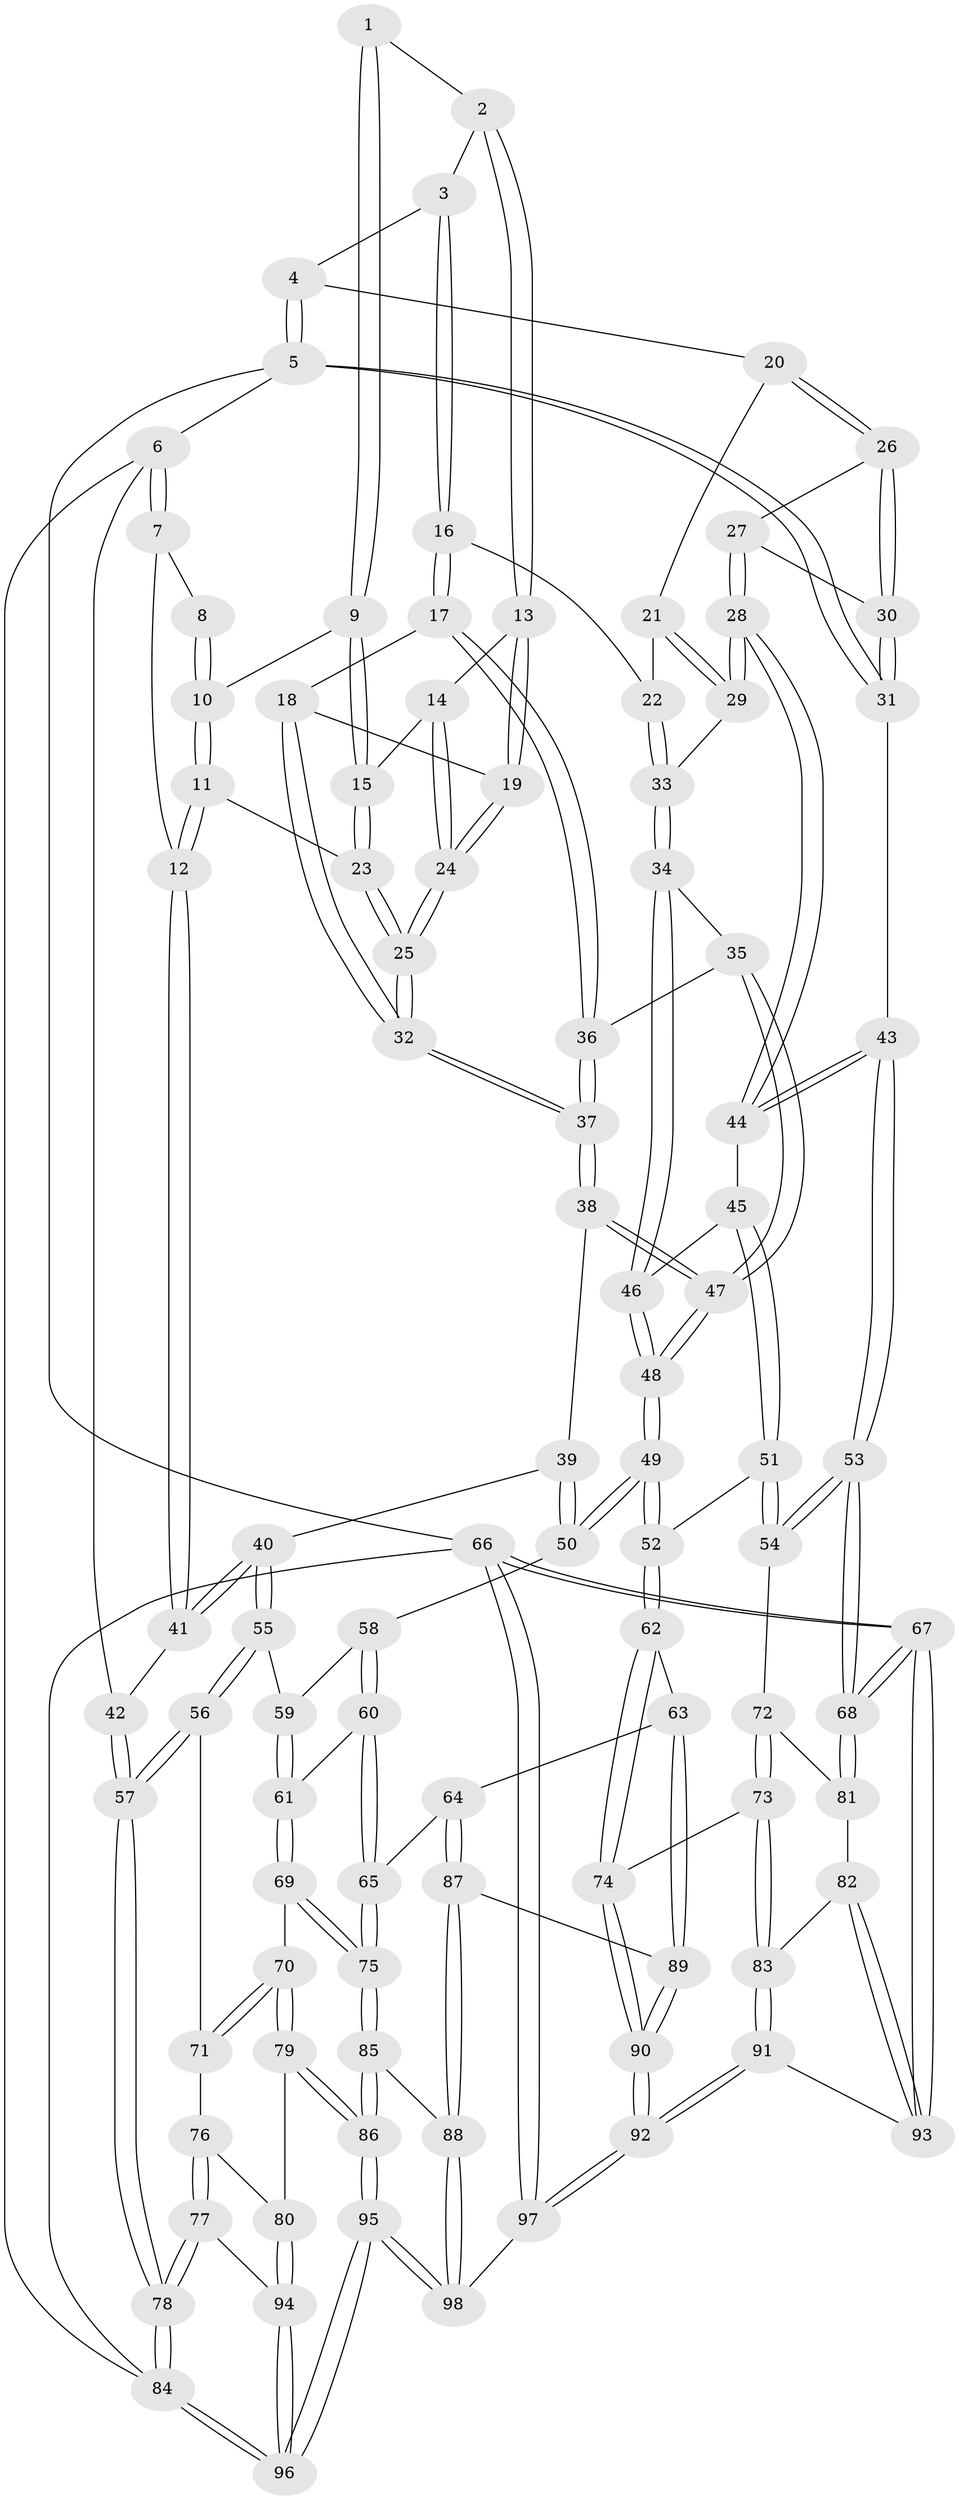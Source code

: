 // Generated by graph-tools (version 1.1) at 2025/27/03/09/25 03:27:06]
// undirected, 98 vertices, 242 edges
graph export_dot {
graph [start="1"]
  node [color=gray90,style=filled];
  1 [pos="+0.27224477492437416+0"];
  2 [pos="+0.6074059873930828+0"];
  3 [pos="+0.7132580641766763+0"];
  4 [pos="+0.8031863147943958+0"];
  5 [pos="+1+0"];
  6 [pos="+0+0"];
  7 [pos="+0.04139458319855138+0"];
  8 [pos="+0.14548769078926016+0"];
  9 [pos="+0.344654921497594+0.06700883996387424"];
  10 [pos="+0.26926852402664175+0.07851672190222038"];
  11 [pos="+0.1796979197237235+0.16061091028176158"];
  12 [pos="+0.16787029705263118+0.16104972588922223"];
  13 [pos="+0.48762224809999133+0.05127131235627598"];
  14 [pos="+0.36426877168210176+0.07856117453256055"];
  15 [pos="+0.3448582422291041+0.06723693829966462"];
  16 [pos="+0.668905933266963+0.07528369068739982"];
  17 [pos="+0.554947596732397+0.18155835031098969"];
  18 [pos="+0.4903887130222498+0.07194501783451202"];
  19 [pos="+0.48917539066150145+0.06575964201455506"];
  20 [pos="+0.8416598753467336+0"];
  21 [pos="+0.7626338244575753+0.13609748246200765"];
  22 [pos="+0.6880613736855422+0.13502438173985645"];
  23 [pos="+0.2667517288855238+0.1855076682013876"];
  24 [pos="+0.3769528329222204+0.16587259112220637"];
  25 [pos="+0.3779598398620741+0.25362577978647893"];
  26 [pos="+0.8741169951790438+0.10730693904778861"];
  27 [pos="+0.8748056467628051+0.19033783642998306"];
  28 [pos="+0.8560331134759555+0.26751501788820975"];
  29 [pos="+0.7564673675518966+0.23335650901220664"];
  30 [pos="+1+0.12925702052866872"];
  31 [pos="+1+0.1137436988188512"];
  32 [pos="+0.38905183664089565+0.26887045897989575"];
  33 [pos="+0.7099431216871404+0.22288901482025716"];
  34 [pos="+0.6117819037930283+0.27589768808148535"];
  35 [pos="+0.568384595439832+0.27480472241277815"];
  36 [pos="+0.5493253632612849+0.26316698661275284"];
  37 [pos="+0.3947211291154928+0.28151271828074786"];
  38 [pos="+0.3784553911849098+0.31680175056837934"];
  39 [pos="+0.33051024728705664+0.3793123521674362"];
  40 [pos="+0.22736060119432874+0.444678832017005"];
  41 [pos="+0.1316439547740948+0.20243477110539065"];
  42 [pos="+0+0.24962039302421576"];
  43 [pos="+1+0.3612287014438117"];
  44 [pos="+0.8758076186215985+0.31225016340862627"];
  45 [pos="+0.8233507386082729+0.4005857179372126"];
  46 [pos="+0.6955280052245122+0.38056430143880304"];
  47 [pos="+0.5651527112543774+0.47183588411768285"];
  48 [pos="+0.5733666296379674+0.5010138124053177"];
  49 [pos="+0.5714999686725427+0.5240500490934652"];
  50 [pos="+0.5103125812420871+0.5329328477516181"];
  51 [pos="+0.8188356946907648+0.5231050870019046"];
  52 [pos="+0.6060755929358939+0.558285372767523"];
  53 [pos="+1+0.6338433983123936"];
  54 [pos="+0.8650203731147849+0.5820859500081064"];
  55 [pos="+0.21767780369504341+0.4616166482732881"];
  56 [pos="+0.16615568444205167+0.49275710052978394"];
  57 [pos="+0+0.4974637461356746"];
  58 [pos="+0.4827004613897231+0.5516167950992182"];
  59 [pos="+0.30069172786099324+0.536876795568229"];
  60 [pos="+0.4670706990235357+0.5781431845229483"];
  61 [pos="+0.3464538536794837+0.63462152946268"];
  62 [pos="+0.611371775475103+0.6793833821085951"];
  63 [pos="+0.5898397180807358+0.7043110551805205"];
  64 [pos="+0.5050888384868846+0.7249722013337953"];
  65 [pos="+0.4407442933835833+0.7141583772733673"];
  66 [pos="+1+1"];
  67 [pos="+1+0.8076121094779097"];
  68 [pos="+1+0.6382633159221847"];
  69 [pos="+0.35096069747853914+0.6964003135890728"];
  70 [pos="+0.22481655486254967+0.7070230082622441"];
  71 [pos="+0.18600172993359163+0.6547898211994173"];
  72 [pos="+0.8217549137609271+0.6716522487153903"];
  73 [pos="+0.782406867369898+0.7166996899286963"];
  74 [pos="+0.7398810900417762+0.7309163585733633"];
  75 [pos="+0.38845828925144954+0.7315344255830503"];
  76 [pos="+0.11012430473236647+0.7064110006443379"];
  77 [pos="+0+0.6608855689845147"];
  78 [pos="+0+0.6345925606425367"];
  79 [pos="+0.20996257396848753+0.7886002985591186"];
  80 [pos="+0.11437490201575408+0.7913116909703513"];
  81 [pos="+0.8919196754484524+0.7462528902797327"];
  82 [pos="+0.90661573254476+0.7976728117956918"];
  83 [pos="+0.8496982425204962+0.8276587194029498"];
  84 [pos="+0+1"];
  85 [pos="+0.386454197806073+0.7426923062545693"];
  86 [pos="+0.27778021860357033+0.911228991197152"];
  87 [pos="+0.49923175630664746+0.8777675986115553"];
  88 [pos="+0.48950496828624773+0.8931863295783236"];
  89 [pos="+0.5988270931878222+0.8053568703921185"];
  90 [pos="+0.6992999149362138+0.9022415693453185"];
  91 [pos="+0.8239223499043833+0.9448048369524257"];
  92 [pos="+0.7348008890709593+1"];
  93 [pos="+1+0.8175289989683022"];
  94 [pos="+0.08729244726366946+0.8099491209609914"];
  95 [pos="+0.2791426287672563+1"];
  96 [pos="+0.034629041381901614+1"];
  97 [pos="+0.6995366126447774+1"];
  98 [pos="+0.4516978079274677+1"];
  1 -- 2;
  1 -- 9;
  1 -- 9;
  2 -- 3;
  2 -- 13;
  2 -- 13;
  3 -- 4;
  3 -- 16;
  3 -- 16;
  4 -- 5;
  4 -- 5;
  4 -- 20;
  5 -- 6;
  5 -- 31;
  5 -- 31;
  5 -- 66;
  6 -- 7;
  6 -- 7;
  6 -- 42;
  6 -- 84;
  7 -- 8;
  7 -- 12;
  8 -- 10;
  8 -- 10;
  9 -- 10;
  9 -- 15;
  9 -- 15;
  10 -- 11;
  10 -- 11;
  11 -- 12;
  11 -- 12;
  11 -- 23;
  12 -- 41;
  12 -- 41;
  13 -- 14;
  13 -- 19;
  13 -- 19;
  14 -- 15;
  14 -- 24;
  14 -- 24;
  15 -- 23;
  15 -- 23;
  16 -- 17;
  16 -- 17;
  16 -- 22;
  17 -- 18;
  17 -- 36;
  17 -- 36;
  18 -- 19;
  18 -- 32;
  18 -- 32;
  19 -- 24;
  19 -- 24;
  20 -- 21;
  20 -- 26;
  20 -- 26;
  21 -- 22;
  21 -- 29;
  21 -- 29;
  22 -- 33;
  22 -- 33;
  23 -- 25;
  23 -- 25;
  24 -- 25;
  24 -- 25;
  25 -- 32;
  25 -- 32;
  26 -- 27;
  26 -- 30;
  26 -- 30;
  27 -- 28;
  27 -- 28;
  27 -- 30;
  28 -- 29;
  28 -- 29;
  28 -- 44;
  28 -- 44;
  29 -- 33;
  30 -- 31;
  30 -- 31;
  31 -- 43;
  32 -- 37;
  32 -- 37;
  33 -- 34;
  33 -- 34;
  34 -- 35;
  34 -- 46;
  34 -- 46;
  35 -- 36;
  35 -- 47;
  35 -- 47;
  36 -- 37;
  36 -- 37;
  37 -- 38;
  37 -- 38;
  38 -- 39;
  38 -- 47;
  38 -- 47;
  39 -- 40;
  39 -- 50;
  39 -- 50;
  40 -- 41;
  40 -- 41;
  40 -- 55;
  40 -- 55;
  41 -- 42;
  42 -- 57;
  42 -- 57;
  43 -- 44;
  43 -- 44;
  43 -- 53;
  43 -- 53;
  44 -- 45;
  45 -- 46;
  45 -- 51;
  45 -- 51;
  46 -- 48;
  46 -- 48;
  47 -- 48;
  47 -- 48;
  48 -- 49;
  48 -- 49;
  49 -- 50;
  49 -- 50;
  49 -- 52;
  49 -- 52;
  50 -- 58;
  51 -- 52;
  51 -- 54;
  51 -- 54;
  52 -- 62;
  52 -- 62;
  53 -- 54;
  53 -- 54;
  53 -- 68;
  53 -- 68;
  54 -- 72;
  55 -- 56;
  55 -- 56;
  55 -- 59;
  56 -- 57;
  56 -- 57;
  56 -- 71;
  57 -- 78;
  57 -- 78;
  58 -- 59;
  58 -- 60;
  58 -- 60;
  59 -- 61;
  59 -- 61;
  60 -- 61;
  60 -- 65;
  60 -- 65;
  61 -- 69;
  61 -- 69;
  62 -- 63;
  62 -- 74;
  62 -- 74;
  63 -- 64;
  63 -- 89;
  63 -- 89;
  64 -- 65;
  64 -- 87;
  64 -- 87;
  65 -- 75;
  65 -- 75;
  66 -- 67;
  66 -- 67;
  66 -- 97;
  66 -- 97;
  66 -- 84;
  67 -- 68;
  67 -- 68;
  67 -- 93;
  67 -- 93;
  68 -- 81;
  68 -- 81;
  69 -- 70;
  69 -- 75;
  69 -- 75;
  70 -- 71;
  70 -- 71;
  70 -- 79;
  70 -- 79;
  71 -- 76;
  72 -- 73;
  72 -- 73;
  72 -- 81;
  73 -- 74;
  73 -- 83;
  73 -- 83;
  74 -- 90;
  74 -- 90;
  75 -- 85;
  75 -- 85;
  76 -- 77;
  76 -- 77;
  76 -- 80;
  77 -- 78;
  77 -- 78;
  77 -- 94;
  78 -- 84;
  78 -- 84;
  79 -- 80;
  79 -- 86;
  79 -- 86;
  80 -- 94;
  80 -- 94;
  81 -- 82;
  82 -- 83;
  82 -- 93;
  82 -- 93;
  83 -- 91;
  83 -- 91;
  84 -- 96;
  84 -- 96;
  85 -- 86;
  85 -- 86;
  85 -- 88;
  86 -- 95;
  86 -- 95;
  87 -- 88;
  87 -- 88;
  87 -- 89;
  88 -- 98;
  88 -- 98;
  89 -- 90;
  89 -- 90;
  90 -- 92;
  90 -- 92;
  91 -- 92;
  91 -- 92;
  91 -- 93;
  92 -- 97;
  92 -- 97;
  94 -- 96;
  94 -- 96;
  95 -- 96;
  95 -- 96;
  95 -- 98;
  95 -- 98;
  97 -- 98;
}

